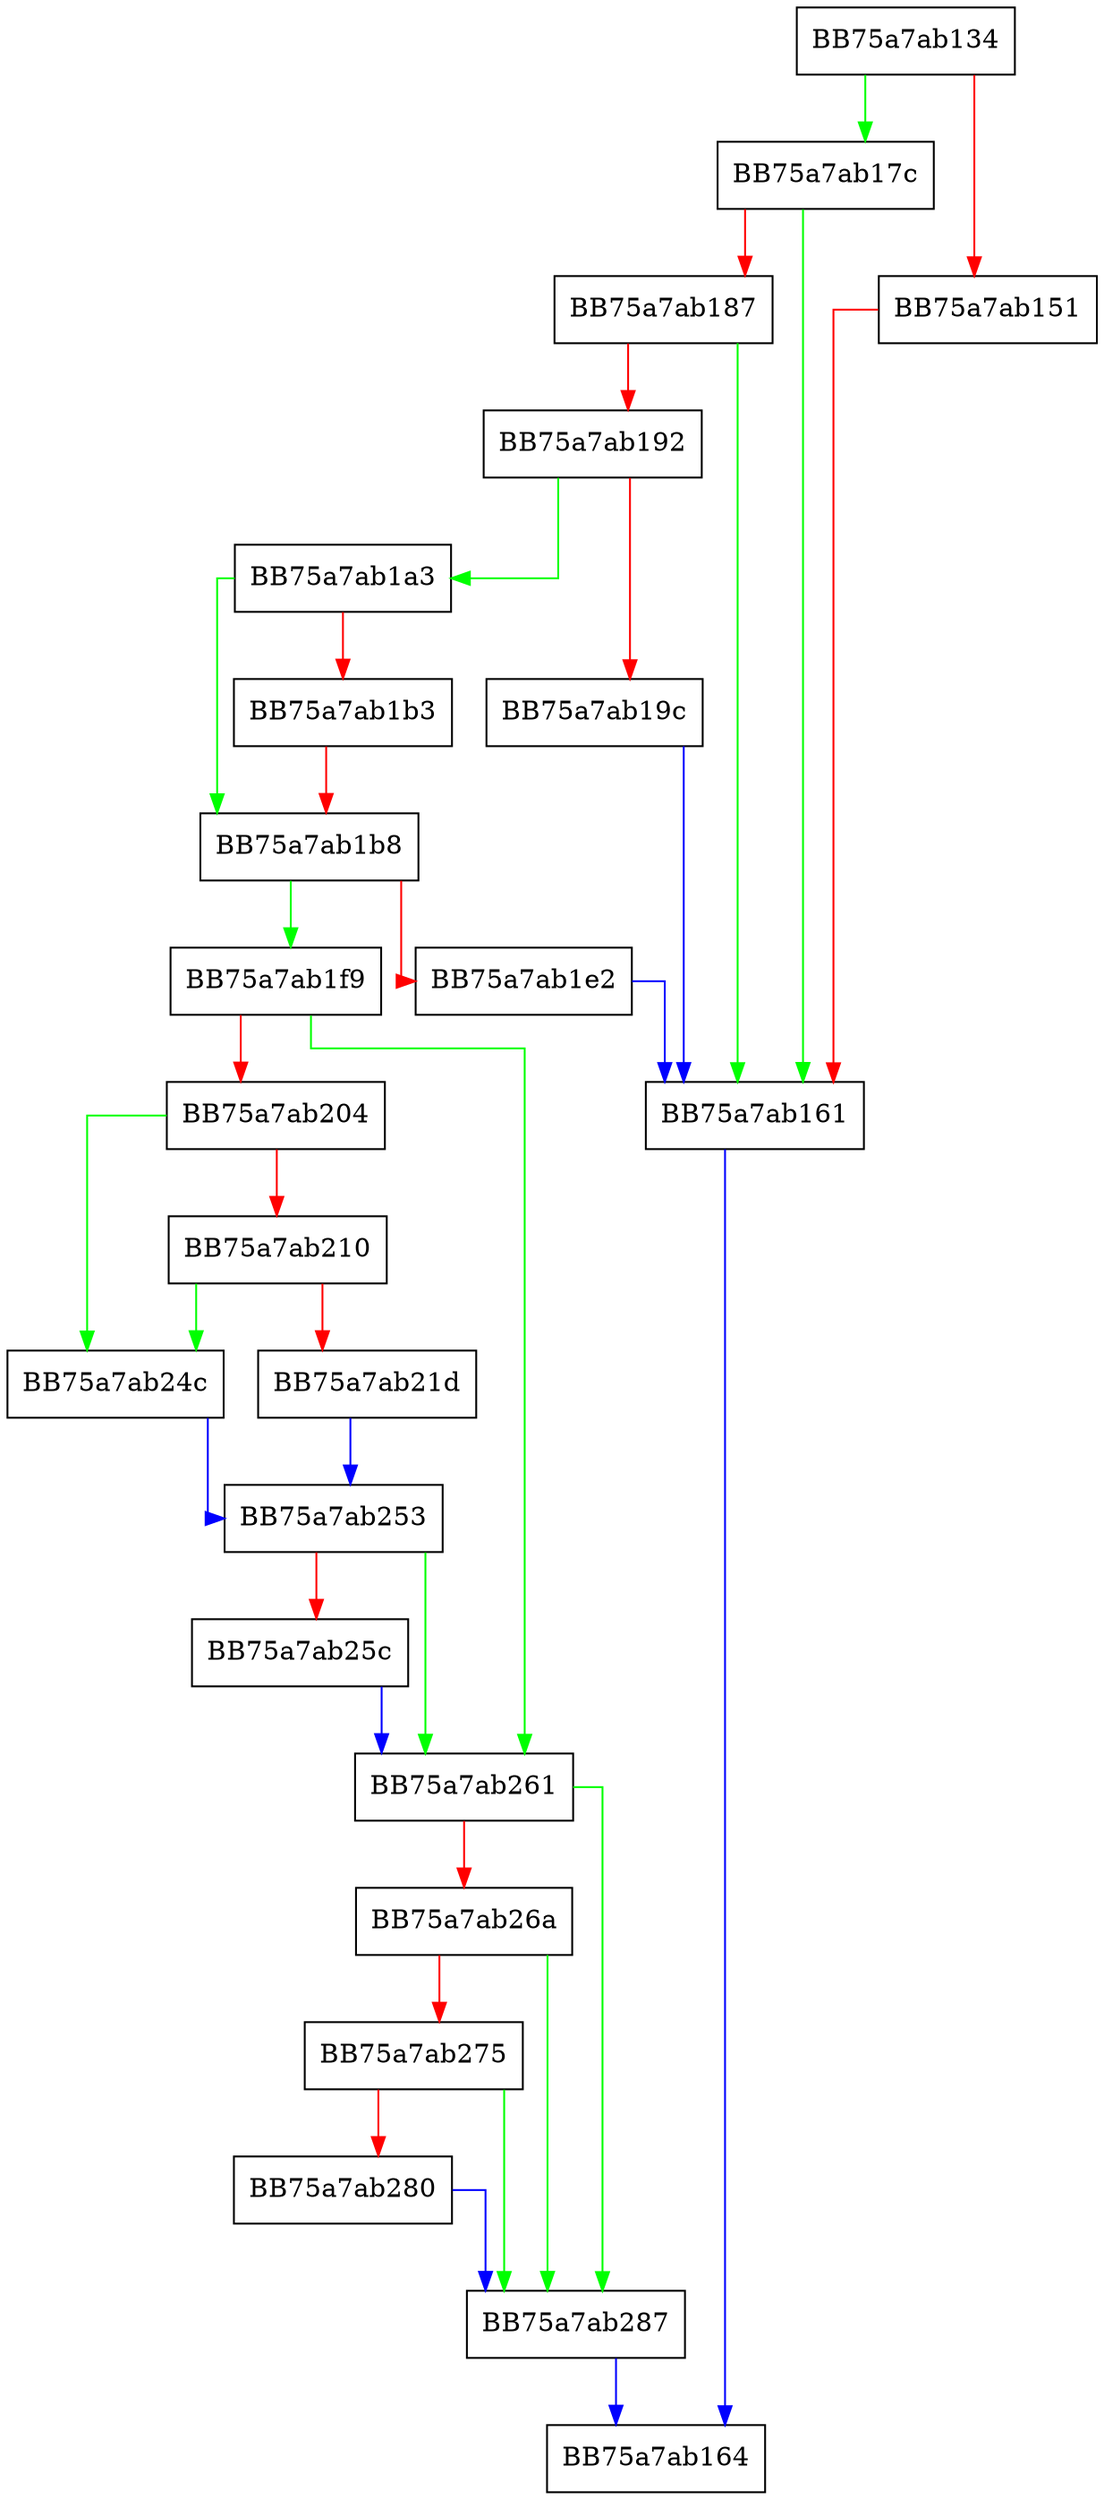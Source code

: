 digraph __acrt_stdio_refill_and_read_narrow_nolock {
  node [shape="box"];
  graph [splines=ortho];
  BB75a7ab134 -> BB75a7ab17c [color="green"];
  BB75a7ab134 -> BB75a7ab151 [color="red"];
  BB75a7ab151 -> BB75a7ab161 [color="red"];
  BB75a7ab161 -> BB75a7ab164 [color="blue"];
  BB75a7ab17c -> BB75a7ab161 [color="green"];
  BB75a7ab17c -> BB75a7ab187 [color="red"];
  BB75a7ab187 -> BB75a7ab161 [color="green"];
  BB75a7ab187 -> BB75a7ab192 [color="red"];
  BB75a7ab192 -> BB75a7ab1a3 [color="green"];
  BB75a7ab192 -> BB75a7ab19c [color="red"];
  BB75a7ab19c -> BB75a7ab161 [color="blue"];
  BB75a7ab1a3 -> BB75a7ab1b8 [color="green"];
  BB75a7ab1a3 -> BB75a7ab1b3 [color="red"];
  BB75a7ab1b3 -> BB75a7ab1b8 [color="red"];
  BB75a7ab1b8 -> BB75a7ab1f9 [color="green"];
  BB75a7ab1b8 -> BB75a7ab1e2 [color="red"];
  BB75a7ab1e2 -> BB75a7ab161 [color="blue"];
  BB75a7ab1f9 -> BB75a7ab261 [color="green"];
  BB75a7ab1f9 -> BB75a7ab204 [color="red"];
  BB75a7ab204 -> BB75a7ab24c [color="green"];
  BB75a7ab204 -> BB75a7ab210 [color="red"];
  BB75a7ab210 -> BB75a7ab24c [color="green"];
  BB75a7ab210 -> BB75a7ab21d [color="red"];
  BB75a7ab21d -> BB75a7ab253 [color="blue"];
  BB75a7ab24c -> BB75a7ab253 [color="blue"];
  BB75a7ab253 -> BB75a7ab261 [color="green"];
  BB75a7ab253 -> BB75a7ab25c [color="red"];
  BB75a7ab25c -> BB75a7ab261 [color="blue"];
  BB75a7ab261 -> BB75a7ab287 [color="green"];
  BB75a7ab261 -> BB75a7ab26a [color="red"];
  BB75a7ab26a -> BB75a7ab287 [color="green"];
  BB75a7ab26a -> BB75a7ab275 [color="red"];
  BB75a7ab275 -> BB75a7ab287 [color="green"];
  BB75a7ab275 -> BB75a7ab280 [color="red"];
  BB75a7ab280 -> BB75a7ab287 [color="blue"];
  BB75a7ab287 -> BB75a7ab164 [color="blue"];
}
